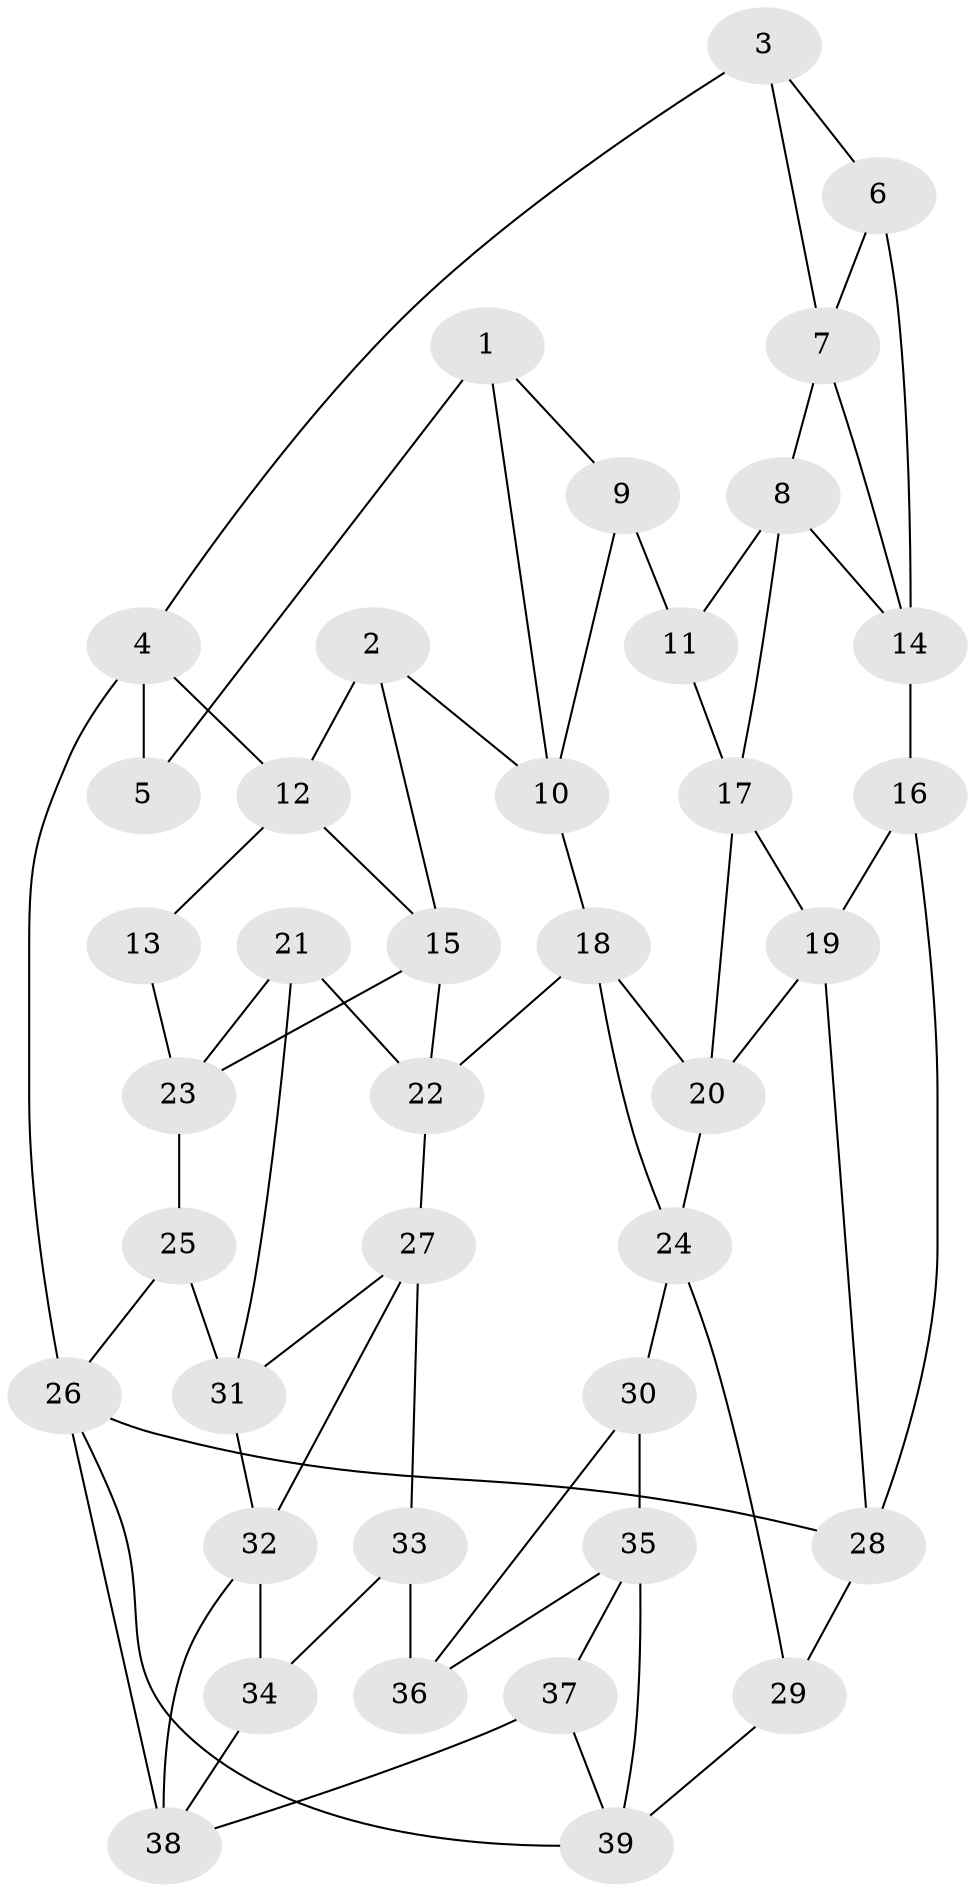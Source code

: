 // original degree distribution, {3: 0.038461538461538464, 6: 0.23076923076923078, 5: 0.5, 4: 0.23076923076923078}
// Generated by graph-tools (version 1.1) at 2025/03/03/09/25 03:03:27]
// undirected, 39 vertices, 69 edges
graph export_dot {
graph [start="1"]
  node [color=gray90,style=filled];
  1;
  2;
  3;
  4;
  5;
  6;
  7;
  8;
  9;
  10;
  11;
  12;
  13;
  14;
  15;
  16;
  17;
  18;
  19;
  20;
  21;
  22;
  23;
  24;
  25;
  26;
  27;
  28;
  29;
  30;
  31;
  32;
  33;
  34;
  35;
  36;
  37;
  38;
  39;
  1 -- 5 [weight=1.0];
  1 -- 9 [weight=1.0];
  1 -- 10 [weight=1.0];
  2 -- 10 [weight=1.0];
  2 -- 12 [weight=1.0];
  2 -- 15 [weight=1.0];
  3 -- 4 [weight=1.0];
  3 -- 6 [weight=1.0];
  3 -- 7 [weight=1.0];
  4 -- 5 [weight=2.0];
  4 -- 12 [weight=1.0];
  4 -- 26 [weight=2.0];
  6 -- 7 [weight=1.0];
  6 -- 14 [weight=1.0];
  7 -- 8 [weight=1.0];
  7 -- 14 [weight=1.0];
  8 -- 11 [weight=1.0];
  8 -- 14 [weight=1.0];
  8 -- 17 [weight=1.0];
  9 -- 10 [weight=1.0];
  9 -- 11 [weight=2.0];
  10 -- 18 [weight=1.0];
  11 -- 17 [weight=1.0];
  12 -- 13 [weight=2.0];
  12 -- 15 [weight=1.0];
  13 -- 23 [weight=1.0];
  14 -- 16 [weight=1.0];
  15 -- 22 [weight=1.0];
  15 -- 23 [weight=1.0];
  16 -- 19 [weight=1.0];
  16 -- 28 [weight=1.0];
  17 -- 19 [weight=1.0];
  17 -- 20 [weight=1.0];
  18 -- 20 [weight=1.0];
  18 -- 22 [weight=1.0];
  18 -- 24 [weight=1.0];
  19 -- 20 [weight=1.0];
  19 -- 28 [weight=1.0];
  20 -- 24 [weight=1.0];
  21 -- 22 [weight=1.0];
  21 -- 23 [weight=1.0];
  21 -- 31 [weight=1.0];
  22 -- 27 [weight=1.0];
  23 -- 25 [weight=1.0];
  24 -- 29 [weight=1.0];
  24 -- 30 [weight=1.0];
  25 -- 26 [weight=1.0];
  25 -- 31 [weight=1.0];
  26 -- 28 [weight=1.0];
  26 -- 38 [weight=1.0];
  26 -- 39 [weight=1.0];
  27 -- 31 [weight=1.0];
  27 -- 32 [weight=1.0];
  27 -- 33 [weight=1.0];
  28 -- 29 [weight=1.0];
  29 -- 39 [weight=1.0];
  30 -- 35 [weight=1.0];
  30 -- 36 [weight=1.0];
  31 -- 32 [weight=1.0];
  32 -- 34 [weight=1.0];
  32 -- 38 [weight=1.0];
  33 -- 34 [weight=1.0];
  33 -- 36 [weight=2.0];
  34 -- 38 [weight=1.0];
  35 -- 36 [weight=1.0];
  35 -- 37 [weight=1.0];
  35 -- 39 [weight=1.0];
  37 -- 38 [weight=1.0];
  37 -- 39 [weight=1.0];
}
